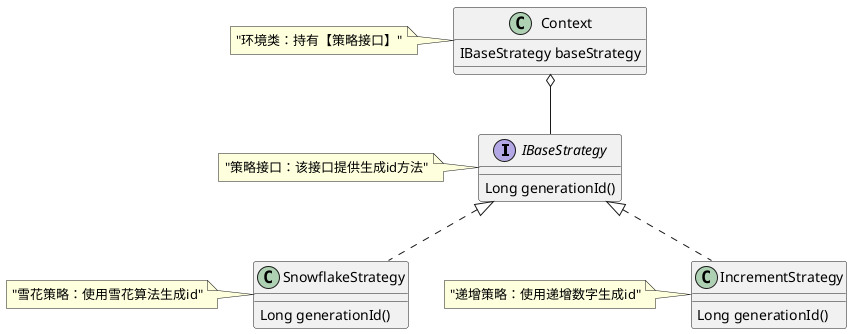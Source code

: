 @startuml

interface IBaseStrategy{
    Long generationId()
}

class SnowflakeStrategy{
    Long generationId()
}

class IncrementStrategy{
    Long generationId()
}
class Context {
    IBaseStrategy baseStrategy
}
Context o-- IBaseStrategy
IBaseStrategy <|.. SnowflakeStrategy
IBaseStrategy <|.. IncrementStrategy

note left of Context : "环境类：持有【策略接口】"
note left of IBaseStrategy : "策略接口：该接口提供生成id方法"
note left of SnowflakeStrategy : "雪花策略：使用雪花算法生成id"
note left of IncrementStrategy : "递增策略：使用递增数字生成id"



@enduml